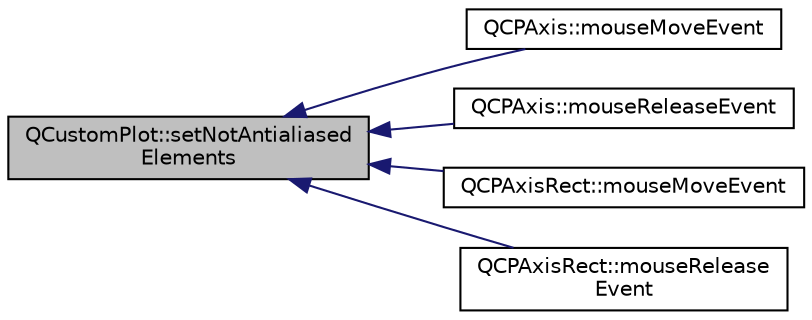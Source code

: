 digraph "QCustomPlot::setNotAntialiasedElements"
{
  edge [fontname="Helvetica",fontsize="10",labelfontname="Helvetica",labelfontsize="10"];
  node [fontname="Helvetica",fontsize="10",shape=record];
  rankdir="LR";
  Node1283 [label="QCustomPlot::setNotAntialiased\lElements",height=0.2,width=0.4,color="black", fillcolor="grey75", style="filled", fontcolor="black"];
  Node1283 -> Node1284 [dir="back",color="midnightblue",fontsize="10",style="solid",fontname="Helvetica"];
  Node1284 [label="QCPAxis::mouseMoveEvent",height=0.2,width=0.4,color="black", fillcolor="white", style="filled",URL="$class_q_c_p_axis.html#a2a89a13440eec099fc2327c2672be0cd"];
  Node1283 -> Node1285 [dir="back",color="midnightblue",fontsize="10",style="solid",fontname="Helvetica"];
  Node1285 [label="QCPAxis::mouseReleaseEvent",height=0.2,width=0.4,color="black", fillcolor="white", style="filled",URL="$class_q_c_p_axis.html#a35663b938ad83e91c0b8e59dbc8c6b18"];
  Node1283 -> Node1286 [dir="back",color="midnightblue",fontsize="10",style="solid",fontname="Helvetica"];
  Node1286 [label="QCPAxisRect::mouseMoveEvent",height=0.2,width=0.4,color="black", fillcolor="white", style="filled",URL="$class_q_c_p_axis_rect.html#a9cd27ad8c5cfb49aefd9dbb30def4beb"];
  Node1283 -> Node1287 [dir="back",color="midnightblue",fontsize="10",style="solid",fontname="Helvetica"];
  Node1287 [label="QCPAxisRect::mouseRelease\lEvent",height=0.2,width=0.4,color="black", fillcolor="white", style="filled",URL="$class_q_c_p_axis_rect.html#a6c89b988d3a0b93c0878f0ebdb5037f4"];
}
